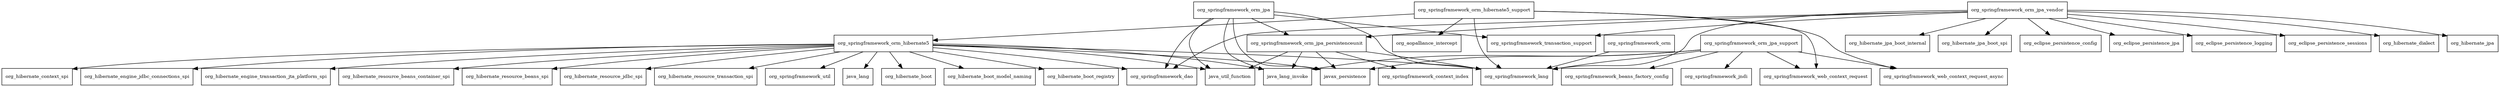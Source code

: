 digraph spring_orm_5_1_0_RC1_package_dependencies {
  node [shape = box, fontsize=10.0];
  org_springframework_orm -> org_springframework_lang;
  org_springframework_orm_hibernate5 -> java_lang;
  org_springframework_orm_hibernate5 -> java_lang_invoke;
  org_springframework_orm_hibernate5 -> java_util_function;
  org_springframework_orm_hibernate5 -> javax_persistence;
  org_springframework_orm_hibernate5 -> org_hibernate_boot;
  org_springframework_orm_hibernate5 -> org_hibernate_boot_model_naming;
  org_springframework_orm_hibernate5 -> org_hibernate_boot_registry;
  org_springframework_orm_hibernate5 -> org_hibernate_context_spi;
  org_springframework_orm_hibernate5 -> org_hibernate_engine_jdbc_connections_spi;
  org_springframework_orm_hibernate5 -> org_hibernate_engine_transaction_jta_platform_spi;
  org_springframework_orm_hibernate5 -> org_hibernate_resource_beans_container_spi;
  org_springframework_orm_hibernate5 -> org_hibernate_resource_beans_spi;
  org_springframework_orm_hibernate5 -> org_hibernate_resource_jdbc_spi;
  org_springframework_orm_hibernate5 -> org_hibernate_resource_transaction_spi;
  org_springframework_orm_hibernate5 -> org_springframework_dao;
  org_springframework_orm_hibernate5 -> org_springframework_lang;
  org_springframework_orm_hibernate5 -> org_springframework_util;
  org_springframework_orm_hibernate5_support -> org_aopalliance_intercept;
  org_springframework_orm_hibernate5_support -> org_springframework_lang;
  org_springframework_orm_hibernate5_support -> org_springframework_orm_hibernate5;
  org_springframework_orm_hibernate5_support -> org_springframework_web_context_request;
  org_springframework_orm_hibernate5_support -> org_springframework_web_context_request_async;
  org_springframework_orm_jpa -> java_lang_invoke;
  org_springframework_orm_jpa -> java_util_function;
  org_springframework_orm_jpa -> javax_persistence;
  org_springframework_orm_jpa -> org_springframework_dao;
  org_springframework_orm_jpa -> org_springframework_lang;
  org_springframework_orm_jpa -> org_springframework_orm_jpa_persistenceunit;
  org_springframework_orm_jpa -> org_springframework_transaction_support;
  org_springframework_orm_jpa_persistenceunit -> java_lang_invoke;
  org_springframework_orm_jpa_persistenceunit -> java_util_function;
  org_springframework_orm_jpa_persistenceunit -> javax_persistence;
  org_springframework_orm_jpa_persistenceunit -> org_springframework_context_index;
  org_springframework_orm_jpa_persistenceunit -> org_springframework_lang;
  org_springframework_orm_jpa_support -> java_lang_invoke;
  org_springframework_orm_jpa_support -> javax_persistence;
  org_springframework_orm_jpa_support -> org_springframework_beans_factory_config;
  org_springframework_orm_jpa_support -> org_springframework_jndi;
  org_springframework_orm_jpa_support -> org_springframework_lang;
  org_springframework_orm_jpa_support -> org_springframework_web_context_request;
  org_springframework_orm_jpa_support -> org_springframework_web_context_request_async;
  org_springframework_orm_jpa_vendor -> org_eclipse_persistence_config;
  org_springframework_orm_jpa_vendor -> org_eclipse_persistence_jpa;
  org_springframework_orm_jpa_vendor -> org_eclipse_persistence_logging;
  org_springframework_orm_jpa_vendor -> org_eclipse_persistence_sessions;
  org_springframework_orm_jpa_vendor -> org_hibernate_dialect;
  org_springframework_orm_jpa_vendor -> org_hibernate_jpa;
  org_springframework_orm_jpa_vendor -> org_hibernate_jpa_boot_internal;
  org_springframework_orm_jpa_vendor -> org_hibernate_jpa_boot_spi;
  org_springframework_orm_jpa_vendor -> org_springframework_dao;
  org_springframework_orm_jpa_vendor -> org_springframework_lang;
  org_springframework_orm_jpa_vendor -> org_springframework_orm_jpa_persistenceunit;
  org_springframework_orm_jpa_vendor -> org_springframework_transaction_support;
}
